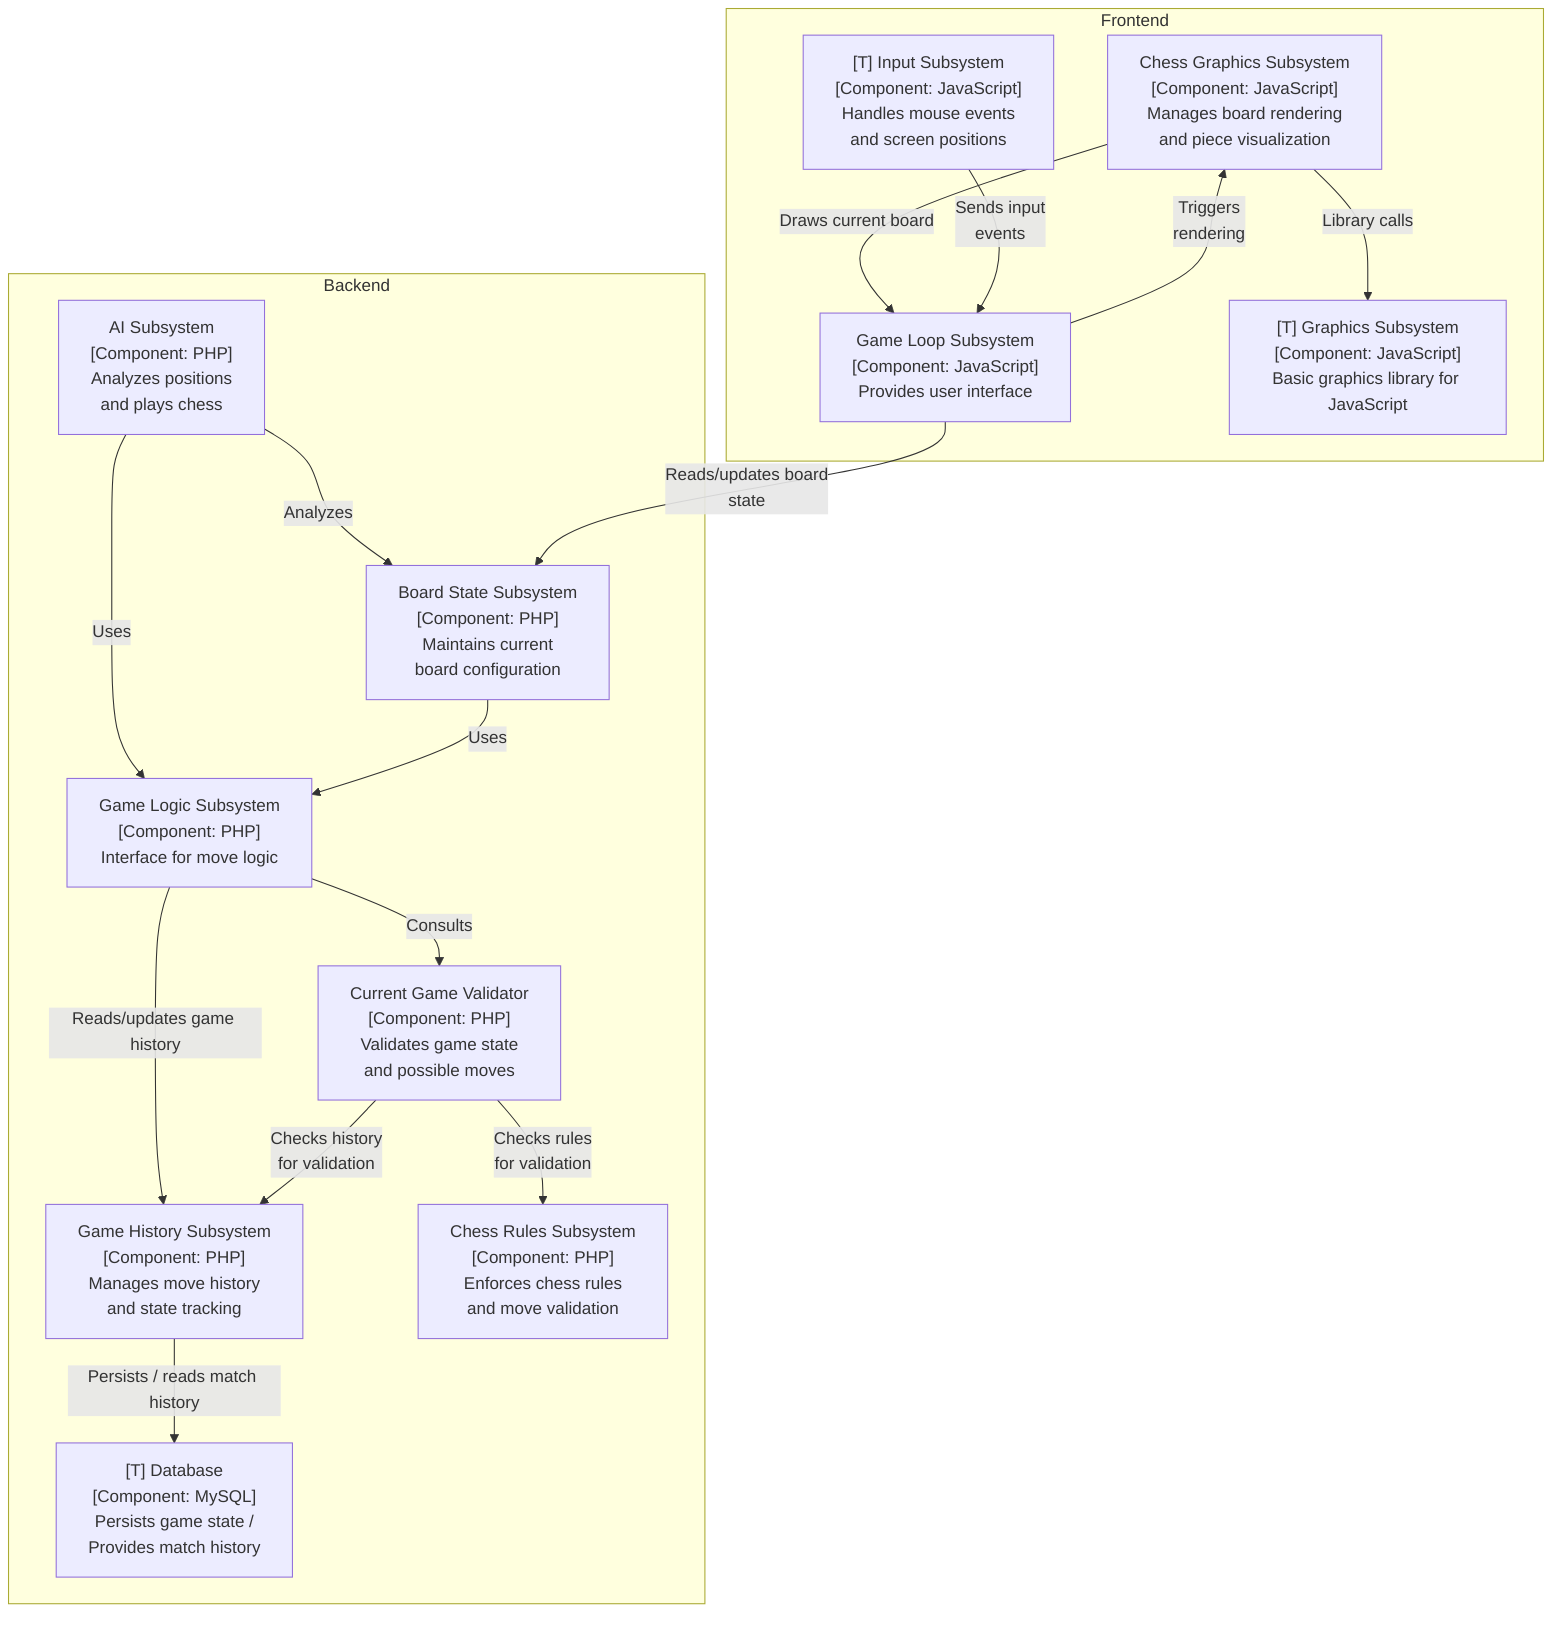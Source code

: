 flowchart TB
   subgraph Frontend
       ChessGraphics["Chess Graphics Subsystem<br/>[Component: JavaScript]<br/>Manages board rendering<br/>and piece visualization"]
       GameLoop["Game Loop Subsystem<br/>[Component: JavaScript]<br/>Provides user interface"]
       Graphics["[T] Graphics Subsystem<br/>[Component: JavaScript]<br/>Basic graphics library for JavaScript"]
       Input["[T] Input Subsystem<br/>[Component: JavaScript]<br/>Handles mouse events<br/>and screen positions"]
   end

   subgraph Backend
       AI["AI Subsystem<br/>[Component: PHP]<br/>Analyzes positions<br/>and plays chess"]
       BoardState["Board State Subsystem<br/>[Component: PHP]<br/>Maintains current<br/>board configuration"]
       GameLogic["Game Logic Subsystem<br/>[Component: PHP]<br/>Interface for move logic"]
       GameValidator["Current Game Validator<br/>[Component: PHP]<br/>Validates game state<br/>and possible moves"]
       History["Game History Subsystem<br/>[Component: PHP]<br/>Manages move history<br/>and state tracking"]
       Persistence["[T] Database<br/>[Component: MySQL]<br/>Persists game state /<br/>Provides match history"]
       Rules["Chess Rules Subsystem<br/>[Component: PHP]<br/>Enforces chess rules<br/>and move validation"]
   end

   %% Component Relationships
   AI -->|"Analyzes"| BoardState
   AI -->|"Uses"| GameLogic
   BoardState -->|"Uses<br/>"| GameLogic
   ChessGraphics -->|"Draws current board"| GameLoop
   ChessGraphics -->|"Library calls"| Graphics
   GameLogic -->|"Consults"| GameValidator
   GameLogic -->|"Reads/updates game history"| History
   GameLoop -->|"Reads/updates board<br/>state"| BoardState
   GameLoop -->|"Triggers<br/>rendering"| ChessGraphics
   GameValidator -->|"Checks history<br/> for validation"| History
   GameValidator -->|"Checks rules<br/> for validation"| Rules
   History -->|"Persists / reads match history"| Persistence
   Input -->|"Sends input<br/>events"| GameLoop